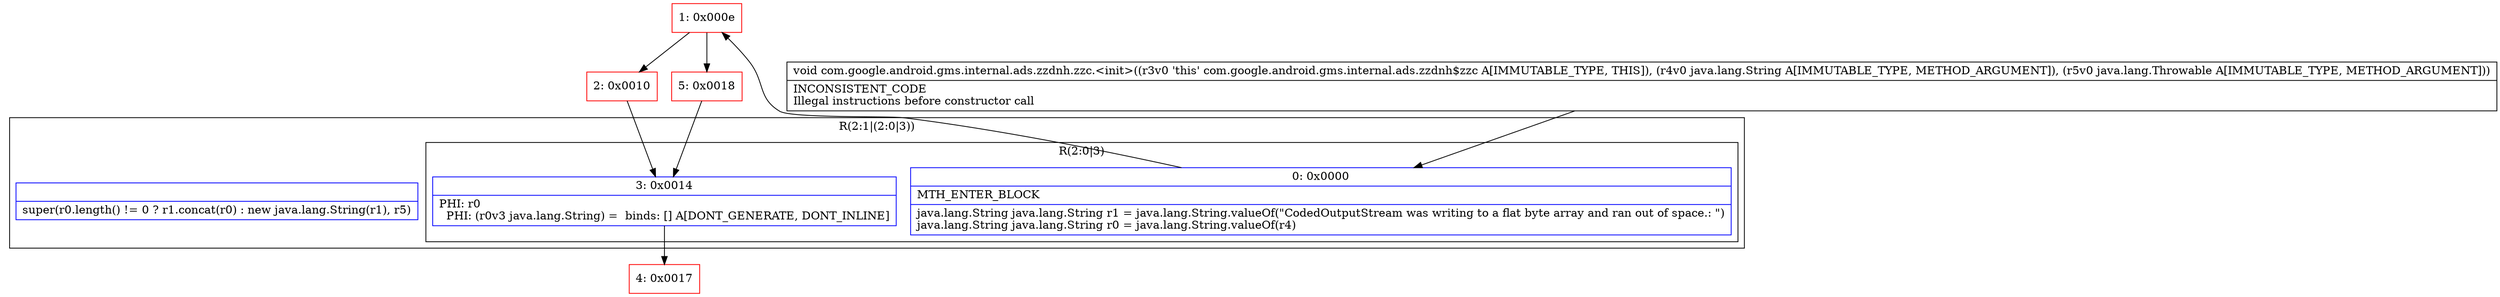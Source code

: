 digraph "CFG forcom.google.android.gms.internal.ads.zzdnh.zzc.\<init\>(Ljava\/lang\/String;Ljava\/lang\/Throwable;)V" {
subgraph cluster_Region_413294308 {
label = "R(2:1|(2:0|3))";
node [shape=record,color=blue];
Node_InsnContainer_568487687 [shape=record,label="{|super(r0.length() != 0 ? r1.concat(r0) : new java.lang.String(r1), r5)\l}"];
subgraph cluster_Region_307479393 {
label = "R(2:0|3)";
node [shape=record,color=blue];
Node_0 [shape=record,label="{0\:\ 0x0000|MTH_ENTER_BLOCK\l|java.lang.String java.lang.String r1 = java.lang.String.valueOf(\"CodedOutputStream was writing to a flat byte array and ran out of space.: \")\ljava.lang.String java.lang.String r0 = java.lang.String.valueOf(r4)\l}"];
Node_3 [shape=record,label="{3\:\ 0x0014|PHI: r0 \l  PHI: (r0v3 java.lang.String) =  binds: [] A[DONT_GENERATE, DONT_INLINE]\l}"];
}
}
Node_1 [shape=record,color=red,label="{1\:\ 0x000e}"];
Node_2 [shape=record,color=red,label="{2\:\ 0x0010}"];
Node_4 [shape=record,color=red,label="{4\:\ 0x0017}"];
Node_5 [shape=record,color=red,label="{5\:\ 0x0018}"];
MethodNode[shape=record,label="{void com.google.android.gms.internal.ads.zzdnh.zzc.\<init\>((r3v0 'this' com.google.android.gms.internal.ads.zzdnh$zzc A[IMMUTABLE_TYPE, THIS]), (r4v0 java.lang.String A[IMMUTABLE_TYPE, METHOD_ARGUMENT]), (r5v0 java.lang.Throwable A[IMMUTABLE_TYPE, METHOD_ARGUMENT]))  | INCONSISTENT_CODE\lIllegal instructions before constructor call\l}"];
MethodNode -> Node_0;
Node_0 -> Node_1;
Node_3 -> Node_4;
Node_1 -> Node_2;
Node_1 -> Node_5;
Node_2 -> Node_3;
Node_5 -> Node_3;
}

